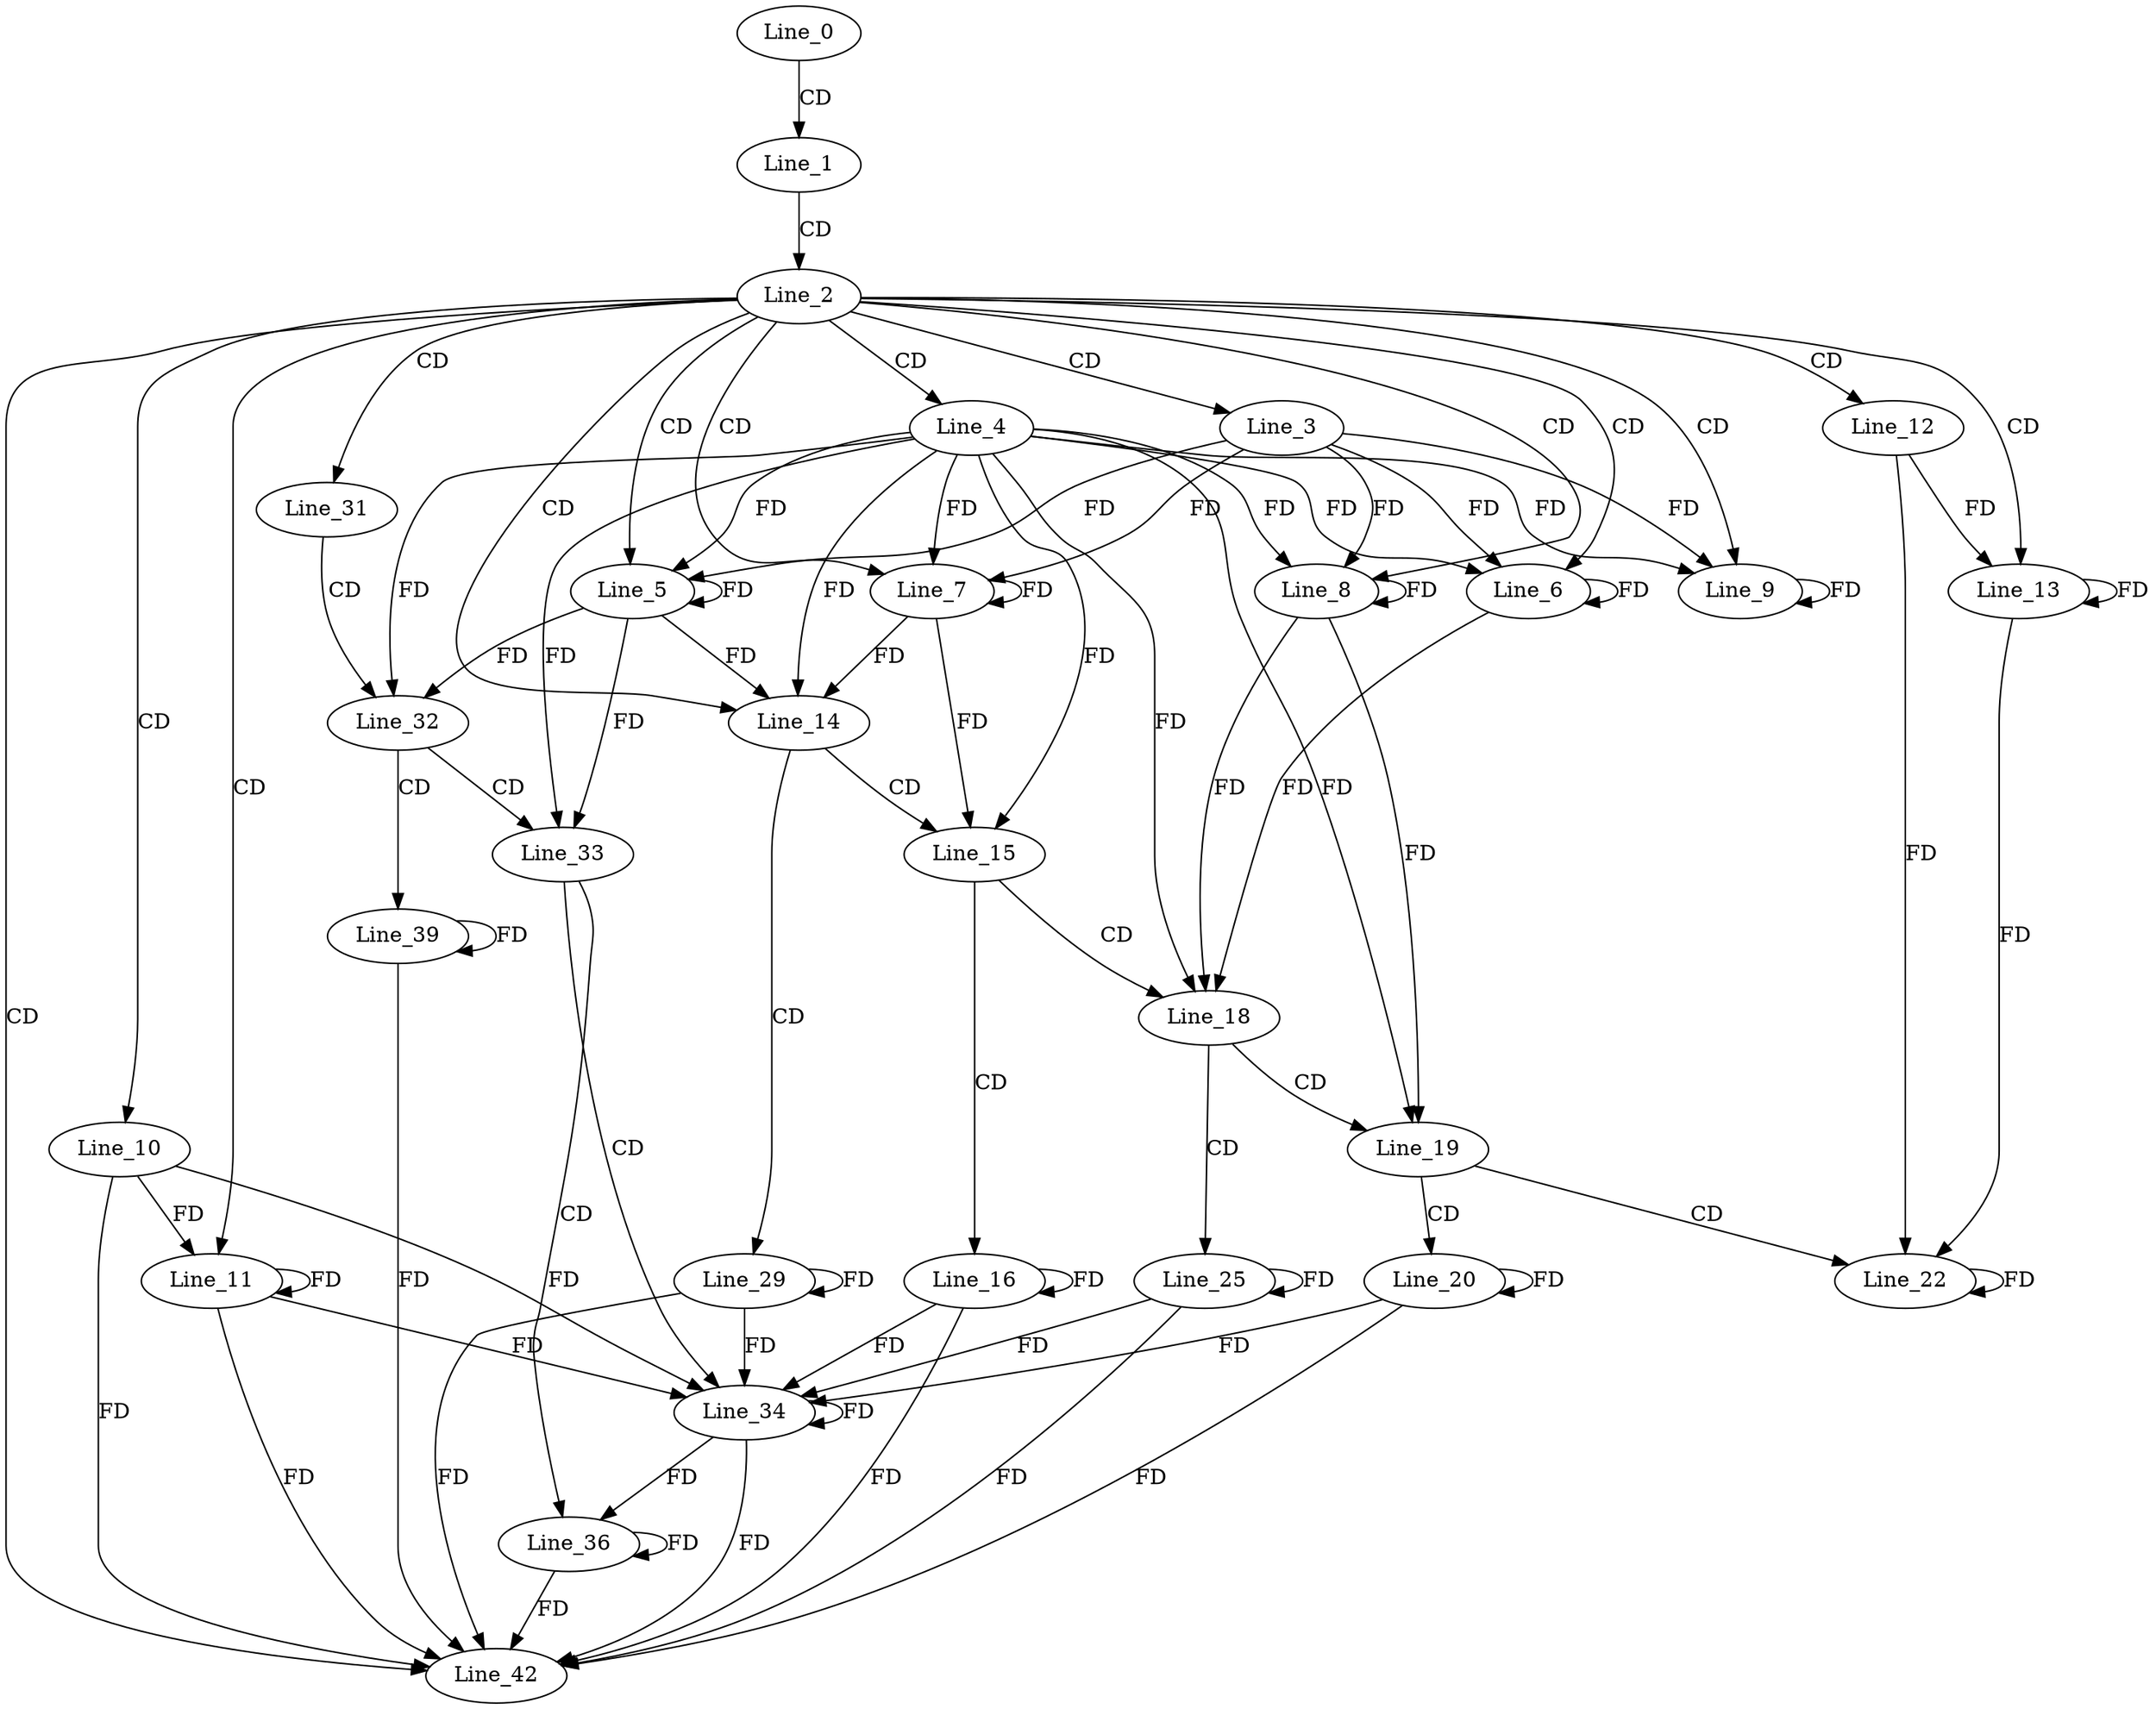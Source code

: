 digraph G {
  Line_0;
  Line_1;
  Line_2;
  Line_3;
  Line_4;
  Line_5;
  Line_5;
  Line_6;
  Line_6;
  Line_7;
  Line_7;
  Line_8;
  Line_8;
  Line_9;
  Line_9;
  Line_10;
  Line_11;
  Line_12;
  Line_13;
  Line_14;
  Line_15;
  Line_16;
  Line_18;
  Line_19;
  Line_20;
  Line_22;
  Line_25;
  Line_29;
  Line_31;
  Line_32;
  Line_33;
  Line_34;
  Line_36;
  Line_39;
  Line_42;
  Line_0 -> Line_1 [ label="CD" ];
  Line_1 -> Line_2 [ label="CD" ];
  Line_2 -> Line_3 [ label="CD" ];
  Line_2 -> Line_4 [ label="CD" ];
  Line_2 -> Line_5 [ label="CD" ];
  Line_4 -> Line_5 [ label="FD" ];
  Line_5 -> Line_5 [ label="FD" ];
  Line_3 -> Line_5 [ label="FD" ];
  Line_2 -> Line_6 [ label="CD" ];
  Line_4 -> Line_6 [ label="FD" ];
  Line_6 -> Line_6 [ label="FD" ];
  Line_3 -> Line_6 [ label="FD" ];
  Line_2 -> Line_7 [ label="CD" ];
  Line_4 -> Line_7 [ label="FD" ];
  Line_7 -> Line_7 [ label="FD" ];
  Line_3 -> Line_7 [ label="FD" ];
  Line_2 -> Line_8 [ label="CD" ];
  Line_4 -> Line_8 [ label="FD" ];
  Line_8 -> Line_8 [ label="FD" ];
  Line_3 -> Line_8 [ label="FD" ];
  Line_2 -> Line_9 [ label="CD" ];
  Line_4 -> Line_9 [ label="FD" ];
  Line_9 -> Line_9 [ label="FD" ];
  Line_3 -> Line_9 [ label="FD" ];
  Line_2 -> Line_10 [ label="CD" ];
  Line_2 -> Line_11 [ label="CD" ];
  Line_10 -> Line_11 [ label="FD" ];
  Line_11 -> Line_11 [ label="FD" ];
  Line_2 -> Line_12 [ label="CD" ];
  Line_2 -> Line_13 [ label="CD" ];
  Line_12 -> Line_13 [ label="FD" ];
  Line_13 -> Line_13 [ label="FD" ];
  Line_2 -> Line_14 [ label="CD" ];
  Line_4 -> Line_14 [ label="FD" ];
  Line_5 -> Line_14 [ label="FD" ];
  Line_7 -> Line_14 [ label="FD" ];
  Line_14 -> Line_15 [ label="CD" ];
  Line_4 -> Line_15 [ label="FD" ];
  Line_7 -> Line_15 [ label="FD" ];
  Line_15 -> Line_16 [ label="CD" ];
  Line_16 -> Line_16 [ label="FD" ];
  Line_15 -> Line_18 [ label="CD" ];
  Line_4 -> Line_18 [ label="FD" ];
  Line_6 -> Line_18 [ label="FD" ];
  Line_8 -> Line_18 [ label="FD" ];
  Line_18 -> Line_19 [ label="CD" ];
  Line_4 -> Line_19 [ label="FD" ];
  Line_8 -> Line_19 [ label="FD" ];
  Line_19 -> Line_20 [ label="CD" ];
  Line_20 -> Line_20 [ label="FD" ];
  Line_19 -> Line_22 [ label="CD" ];
  Line_12 -> Line_22 [ label="FD" ];
  Line_13 -> Line_22 [ label="FD" ];
  Line_22 -> Line_22 [ label="FD" ];
  Line_18 -> Line_25 [ label="CD" ];
  Line_25 -> Line_25 [ label="FD" ];
  Line_14 -> Line_29 [ label="CD" ];
  Line_29 -> Line_29 [ label="FD" ];
  Line_2 -> Line_31 [ label="CD" ];
  Line_31 -> Line_32 [ label="CD" ];
  Line_4 -> Line_32 [ label="FD" ];
  Line_5 -> Line_32 [ label="FD" ];
  Line_32 -> Line_33 [ label="CD" ];
  Line_4 -> Line_33 [ label="FD" ];
  Line_5 -> Line_33 [ label="FD" ];
  Line_33 -> Line_34 [ label="CD" ];
  Line_10 -> Line_34 [ label="FD" ];
  Line_11 -> Line_34 [ label="FD" ];
  Line_16 -> Line_34 [ label="FD" ];
  Line_20 -> Line_34 [ label="FD" ];
  Line_25 -> Line_34 [ label="FD" ];
  Line_29 -> Line_34 [ label="FD" ];
  Line_34 -> Line_34 [ label="FD" ];
  Line_33 -> Line_36 [ label="CD" ];
  Line_34 -> Line_36 [ label="FD" ];
  Line_36 -> Line_36 [ label="FD" ];
  Line_32 -> Line_39 [ label="CD" ];
  Line_39 -> Line_39 [ label="FD" ];
  Line_2 -> Line_42 [ label="CD" ];
  Line_10 -> Line_42 [ label="FD" ];
  Line_11 -> Line_42 [ label="FD" ];
  Line_16 -> Line_42 [ label="FD" ];
  Line_20 -> Line_42 [ label="FD" ];
  Line_25 -> Line_42 [ label="FD" ];
  Line_29 -> Line_42 [ label="FD" ];
  Line_34 -> Line_42 [ label="FD" ];
  Line_36 -> Line_42 [ label="FD" ];
  Line_39 -> Line_42 [ label="FD" ];
}
